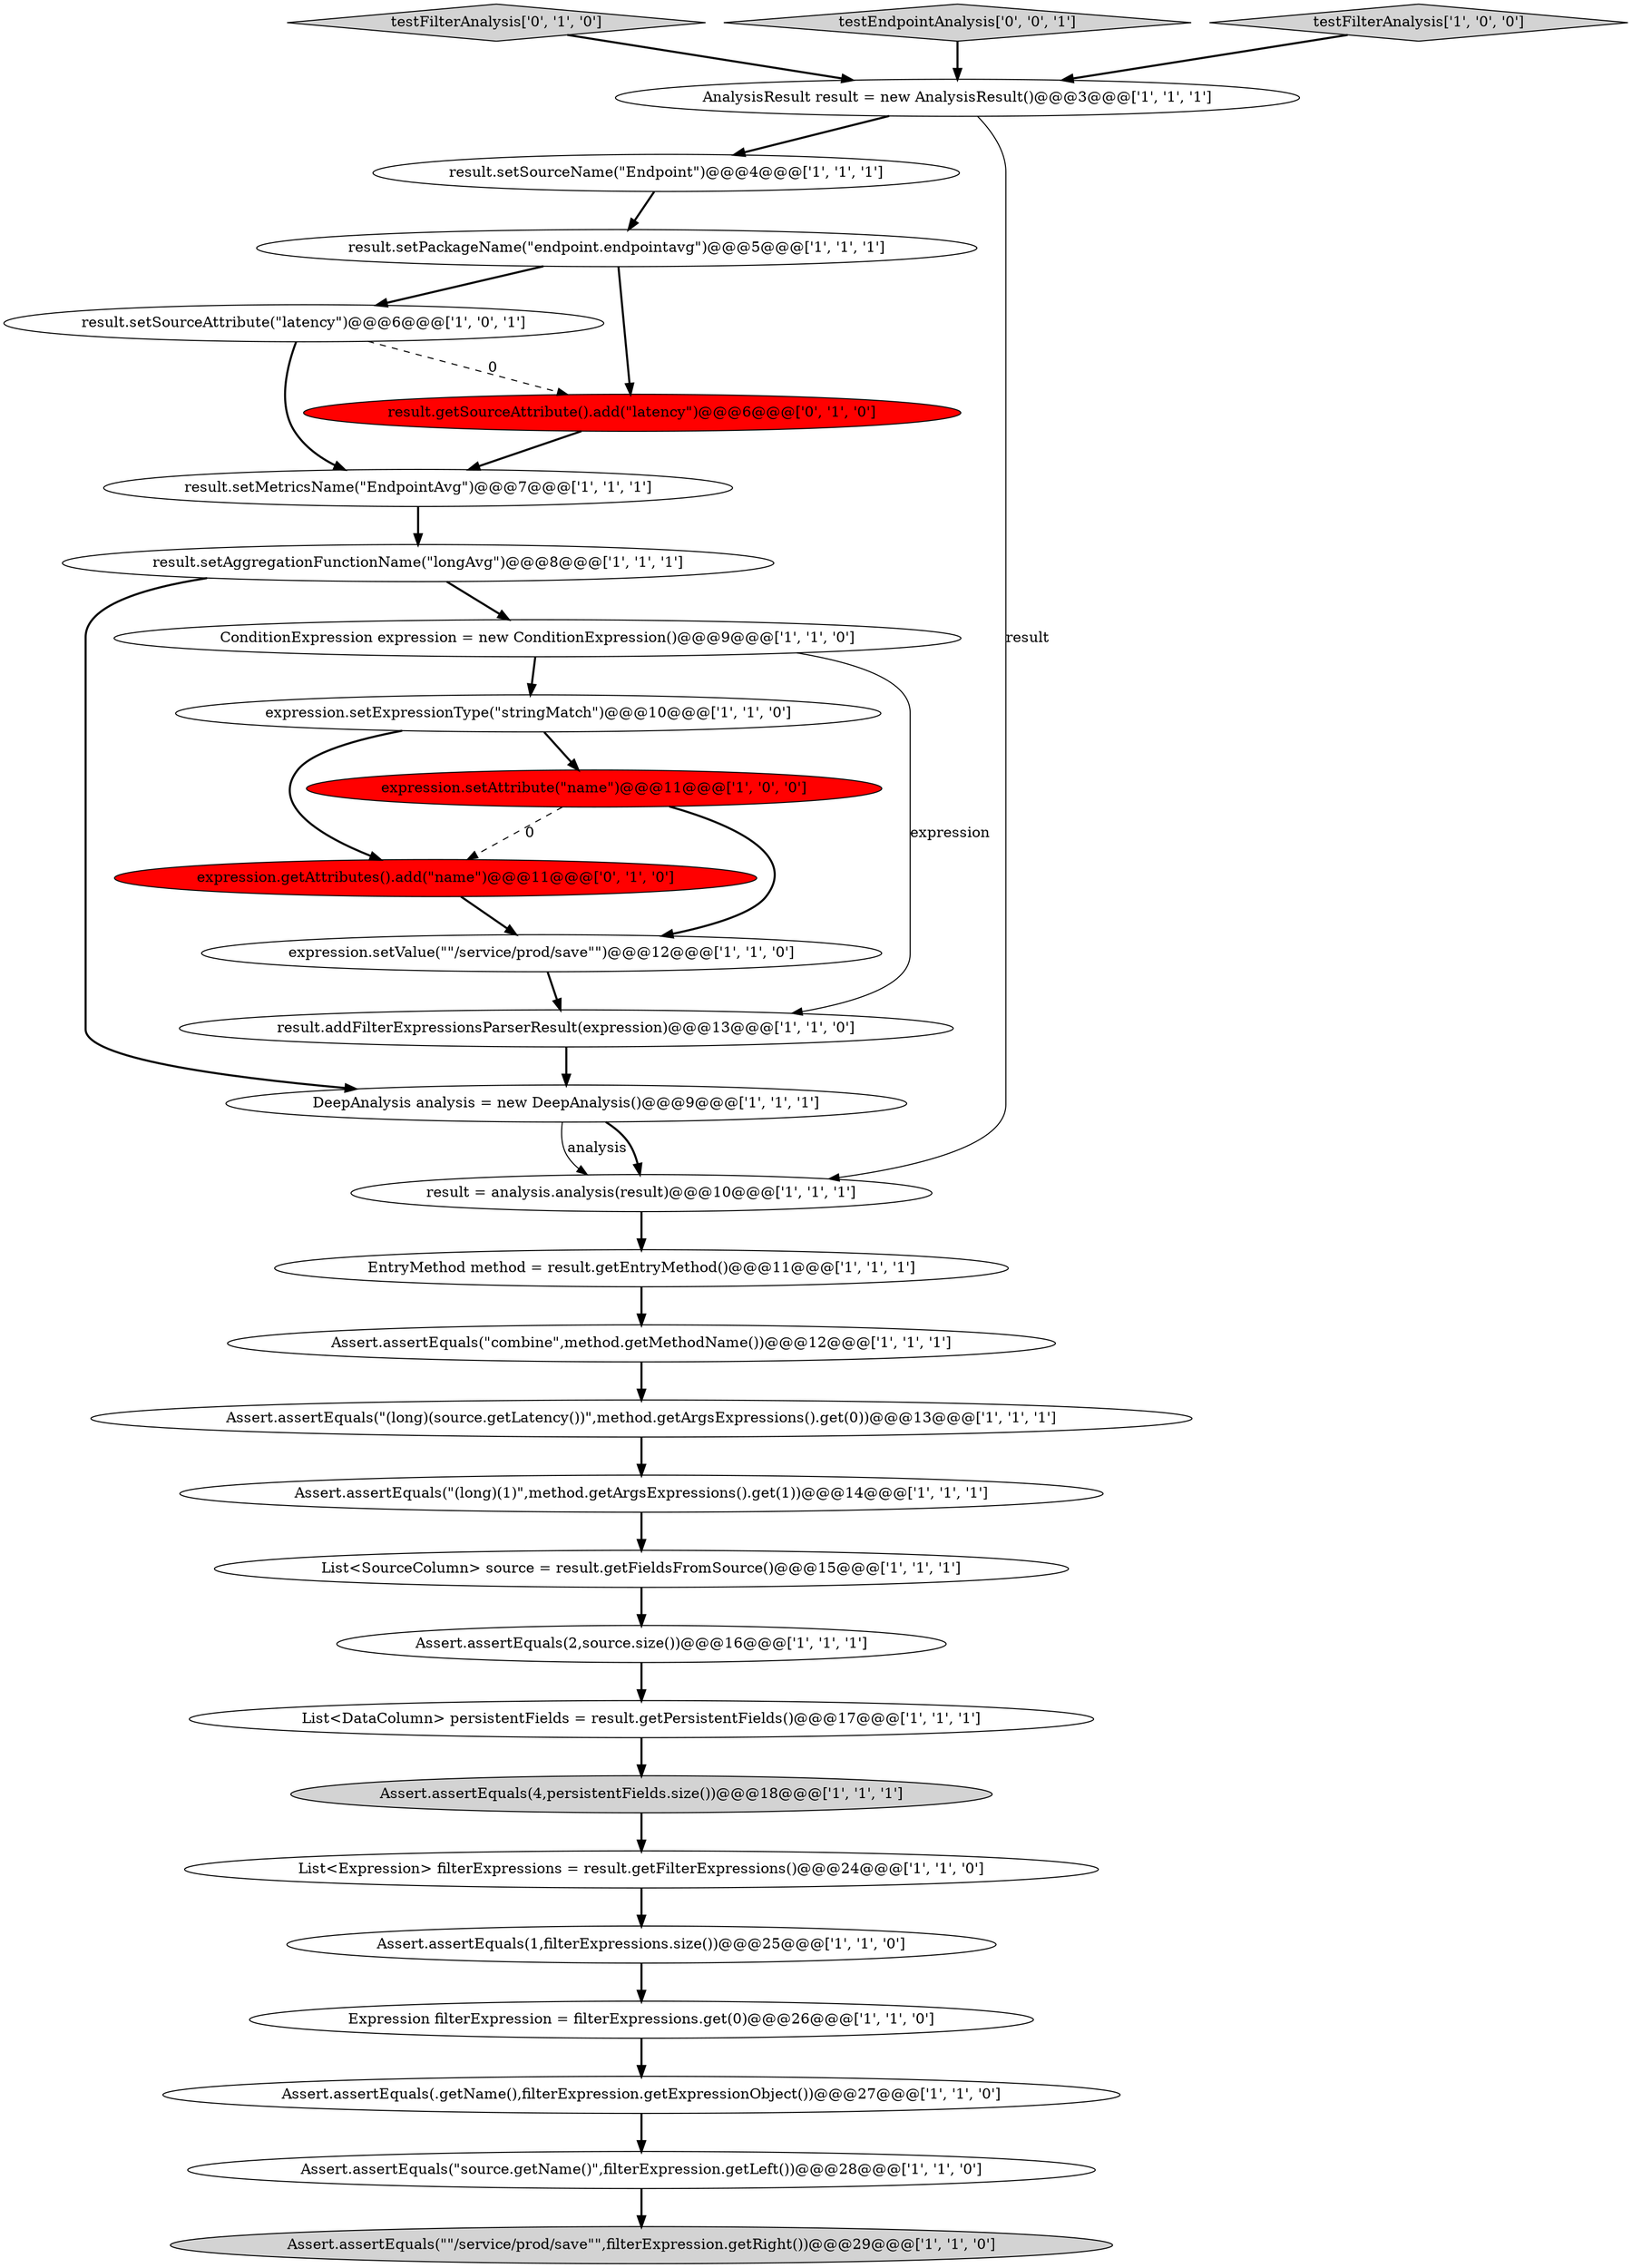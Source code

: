 digraph {
4 [style = filled, label = "Assert.assertEquals(4,persistentFields.size())@@@18@@@['1', '1', '1']", fillcolor = lightgray, shape = ellipse image = "AAA0AAABBB1BBB"];
20 [style = filled, label = "result.setMetricsName(\"EndpointAvg\")@@@7@@@['1', '1', '1']", fillcolor = white, shape = ellipse image = "AAA0AAABBB1BBB"];
15 [style = filled, label = "EntryMethod method = result.getEntryMethod()@@@11@@@['1', '1', '1']", fillcolor = white, shape = ellipse image = "AAA0AAABBB1BBB"];
28 [style = filled, label = "testFilterAnalysis['0', '1', '0']", fillcolor = lightgray, shape = diamond image = "AAA0AAABBB2BBB"];
30 [style = filled, label = "expression.getAttributes().add(\"name\")@@@11@@@['0', '1', '0']", fillcolor = red, shape = ellipse image = "AAA1AAABBB2BBB"];
31 [style = filled, label = "testEndpointAnalysis['0', '0', '1']", fillcolor = lightgray, shape = diamond image = "AAA0AAABBB3BBB"];
9 [style = filled, label = "DeepAnalysis analysis = new DeepAnalysis()@@@9@@@['1', '1', '1']", fillcolor = white, shape = ellipse image = "AAA0AAABBB1BBB"];
19 [style = filled, label = "result.setSourceAttribute(\"latency\")@@@6@@@['1', '0', '1']", fillcolor = white, shape = ellipse image = "AAA0AAABBB1BBB"];
11 [style = filled, label = "AnalysisResult result = new AnalysisResult()@@@3@@@['1', '1', '1']", fillcolor = white, shape = ellipse image = "AAA0AAABBB1BBB"];
8 [style = filled, label = "ConditionExpression expression = new ConditionExpression()@@@9@@@['1', '1', '0']", fillcolor = white, shape = ellipse image = "AAA0AAABBB1BBB"];
10 [style = filled, label = "Assert.assertEquals(\"(long)(1)\",method.getArgsExpressions().get(1))@@@14@@@['1', '1', '1']", fillcolor = white, shape = ellipse image = "AAA0AAABBB1BBB"];
12 [style = filled, label = "testFilterAnalysis['1', '0', '0']", fillcolor = lightgray, shape = diamond image = "AAA0AAABBB1BBB"];
7 [style = filled, label = "List<DataColumn> persistentFields = result.getPersistentFields()@@@17@@@['1', '1', '1']", fillcolor = white, shape = ellipse image = "AAA0AAABBB1BBB"];
22 [style = filled, label = "Assert.assertEquals(\"source.getName()\",filterExpression.getLeft())@@@28@@@['1', '1', '0']", fillcolor = white, shape = ellipse image = "AAA0AAABBB1BBB"];
2 [style = filled, label = "result.setSourceName(\"Endpoint\")@@@4@@@['1', '1', '1']", fillcolor = white, shape = ellipse image = "AAA0AAABBB1BBB"];
5 [style = filled, label = "Assert.assertEquals(\"\"/service/prod/save\"\",filterExpression.getRight())@@@29@@@['1', '1', '0']", fillcolor = lightgray, shape = ellipse image = "AAA0AAABBB1BBB"];
26 [style = filled, label = "expression.setAttribute(\"name\")@@@11@@@['1', '0', '0']", fillcolor = red, shape = ellipse image = "AAA1AAABBB1BBB"];
14 [style = filled, label = "Assert.assertEquals(\"(long)(source.getLatency())\",method.getArgsExpressions().get(0))@@@13@@@['1', '1', '1']", fillcolor = white, shape = ellipse image = "AAA0AAABBB1BBB"];
13 [style = filled, label = "expression.setExpressionType(\"stringMatch\")@@@10@@@['1', '1', '0']", fillcolor = white, shape = ellipse image = "AAA0AAABBB1BBB"];
1 [style = filled, label = "Expression filterExpression = filterExpressions.get(0)@@@26@@@['1', '1', '0']", fillcolor = white, shape = ellipse image = "AAA0AAABBB1BBB"];
3 [style = filled, label = "Assert.assertEquals(\"combine\",method.getMethodName())@@@12@@@['1', '1', '1']", fillcolor = white, shape = ellipse image = "AAA0AAABBB1BBB"];
25 [style = filled, label = "result.setAggregationFunctionName(\"longAvg\")@@@8@@@['1', '1', '1']", fillcolor = white, shape = ellipse image = "AAA0AAABBB1BBB"];
6 [style = filled, label = "expression.setValue(\"\"/service/prod/save\"\")@@@12@@@['1', '1', '0']", fillcolor = white, shape = ellipse image = "AAA0AAABBB1BBB"];
18 [style = filled, label = "result.setPackageName(\"endpoint.endpointavg\")@@@5@@@['1', '1', '1']", fillcolor = white, shape = ellipse image = "AAA0AAABBB1BBB"];
0 [style = filled, label = "Assert.assertEquals(1,filterExpressions.size())@@@25@@@['1', '1', '0']", fillcolor = white, shape = ellipse image = "AAA0AAABBB1BBB"];
16 [style = filled, label = "List<SourceColumn> source = result.getFieldsFromSource()@@@15@@@['1', '1', '1']", fillcolor = white, shape = ellipse image = "AAA0AAABBB1BBB"];
29 [style = filled, label = "result.getSourceAttribute().add(\"latency\")@@@6@@@['0', '1', '0']", fillcolor = red, shape = ellipse image = "AAA1AAABBB2BBB"];
27 [style = filled, label = "Assert.assertEquals(.getName(),filterExpression.getExpressionObject())@@@27@@@['1', '1', '0']", fillcolor = white, shape = ellipse image = "AAA0AAABBB1BBB"];
17 [style = filled, label = "Assert.assertEquals(2,source.size())@@@16@@@['1', '1', '1']", fillcolor = white, shape = ellipse image = "AAA0AAABBB1BBB"];
23 [style = filled, label = "result.addFilterExpressionsParserResult(expression)@@@13@@@['1', '1', '0']", fillcolor = white, shape = ellipse image = "AAA0AAABBB1BBB"];
24 [style = filled, label = "result = analysis.analysis(result)@@@10@@@['1', '1', '1']", fillcolor = white, shape = ellipse image = "AAA0AAABBB1BBB"];
21 [style = filled, label = "List<Expression> filterExpressions = result.getFilterExpressions()@@@24@@@['1', '1', '0']", fillcolor = white, shape = ellipse image = "AAA0AAABBB1BBB"];
21->0 [style = bold, label=""];
6->23 [style = bold, label=""];
19->20 [style = bold, label=""];
9->24 [style = solid, label="analysis"];
28->11 [style = bold, label=""];
3->14 [style = bold, label=""];
25->9 [style = bold, label=""];
1->27 [style = bold, label=""];
12->11 [style = bold, label=""];
18->19 [style = bold, label=""];
4->21 [style = bold, label=""];
19->29 [style = dashed, label="0"];
14->10 [style = bold, label=""];
2->18 [style = bold, label=""];
13->30 [style = bold, label=""];
16->17 [style = bold, label=""];
7->4 [style = bold, label=""];
26->6 [style = bold, label=""];
15->3 [style = bold, label=""];
30->6 [style = bold, label=""];
20->25 [style = bold, label=""];
27->22 [style = bold, label=""];
22->5 [style = bold, label=""];
11->2 [style = bold, label=""];
31->11 [style = bold, label=""];
17->7 [style = bold, label=""];
26->30 [style = dashed, label="0"];
29->20 [style = bold, label=""];
18->29 [style = bold, label=""];
10->16 [style = bold, label=""];
13->26 [style = bold, label=""];
0->1 [style = bold, label=""];
25->8 [style = bold, label=""];
11->24 [style = solid, label="result"];
8->23 [style = solid, label="expression"];
23->9 [style = bold, label=""];
9->24 [style = bold, label=""];
8->13 [style = bold, label=""];
24->15 [style = bold, label=""];
}
